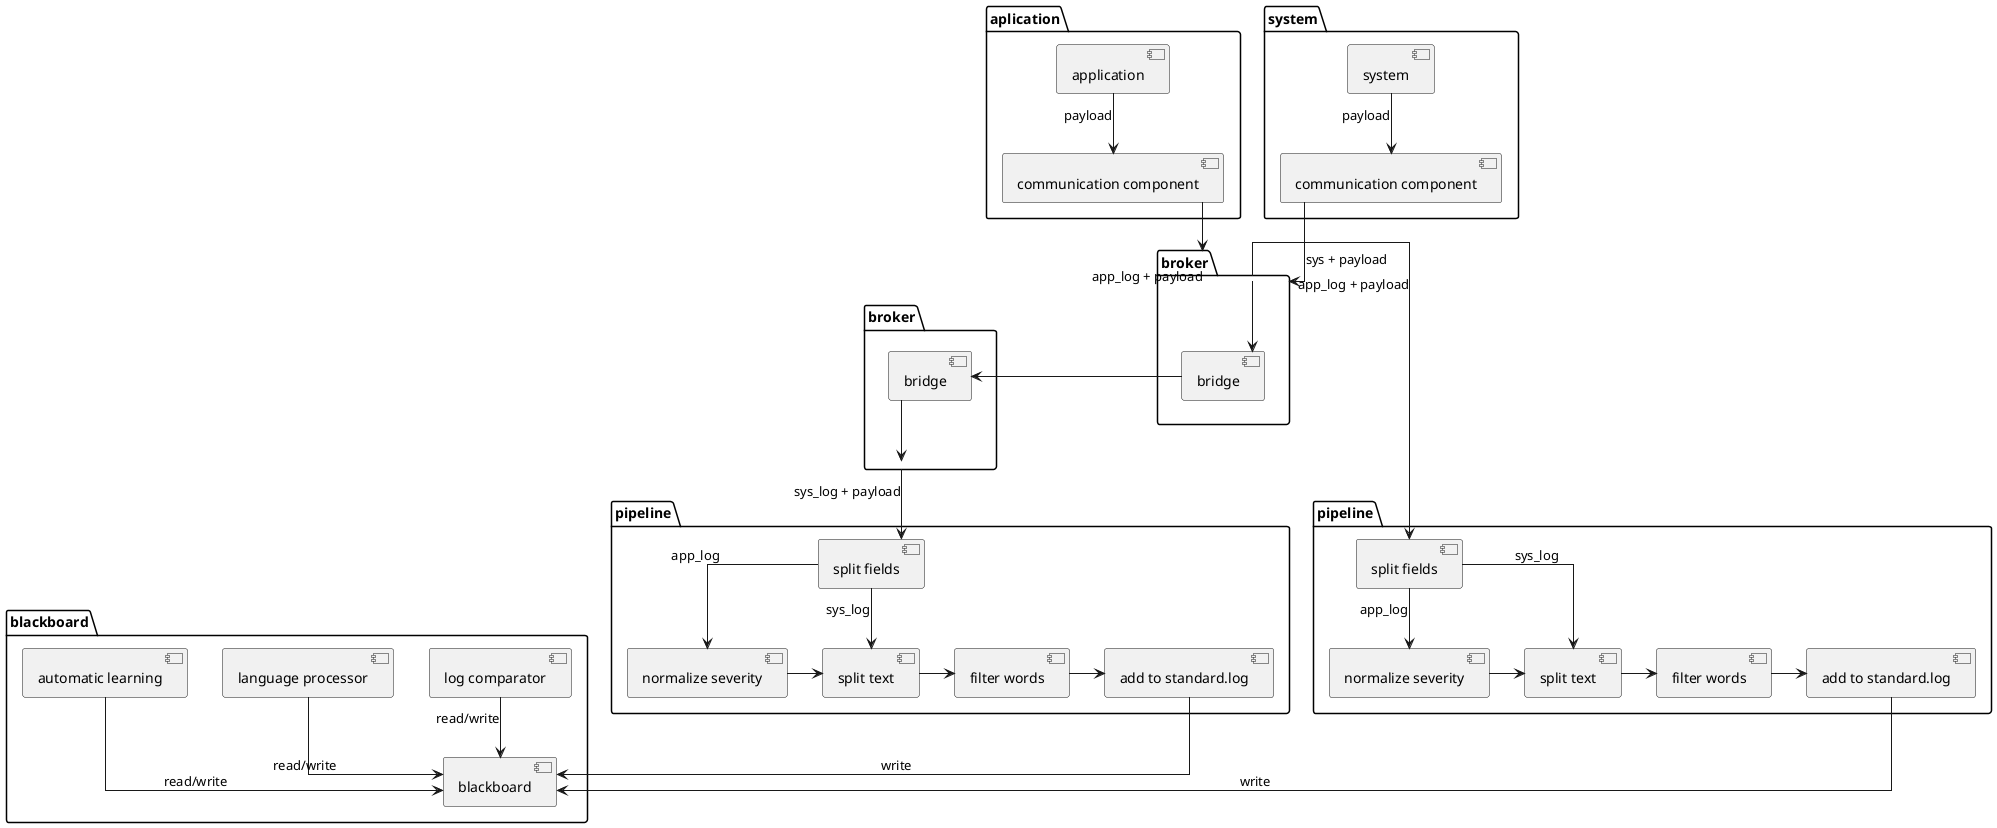 @startuml
skinparam linetype polyline
skinparam linetype ortho

skinparam defaultFontName "Fira Code Retina"


package "aplication" {
[application] as app1
[communication component] as cc_application

app1 --> cc_application : payload
}

package "system" {
[system] as sys1
[communication component] as cc_system
sys1  --> cc_system : payload
}

package "broker" as brk1 {
[bridge] as bdg1
}

package "broker" as brk2 {
[bridge] as bdg2
}

package "pipeline" as p1 {
[split fields] as spf1
[normalize severity] as ns1
[split text] as spt1
[filter words] as fw1
[add to standard.log] as add1

spf1 --> ns1 : app_log
spf1 --> spt1 : sys_log
ns1 -> spt1
spt1 ->fw1
fw1 -> add1
}

package "pipeline" as p2 {
[split fields] as spf2
[normalize severity] as ns2
[split text] as spt2
[filter words] as fw2
[add to standard.log] as add2

spf2 --> ns2 : app_log
spf2 --> spt2 : sys_log
ns2 -> spt2
spt2 ->fw2
fw2 -> add2
}


package "blackboard" as BB {
[blackboard] as bb
[log comparator] as lc
[language processor] as lp
[automatic learning] as al

lc --> bb : read/write
lp --> bb : read/write
al --> bb : read/write
}


cc_application --> brk1 : app_log + payload
brk1 --> spf1 : app_log + payload
add1 --> bb : write
cc_system --> brk1 : sys + payload
brk1 --> bdg1
bdg1 -left-> bdg2
bdg2 --> brk2
brk2 --> spf2 : sys_log + payload
add2 --> bb : write

@enduml